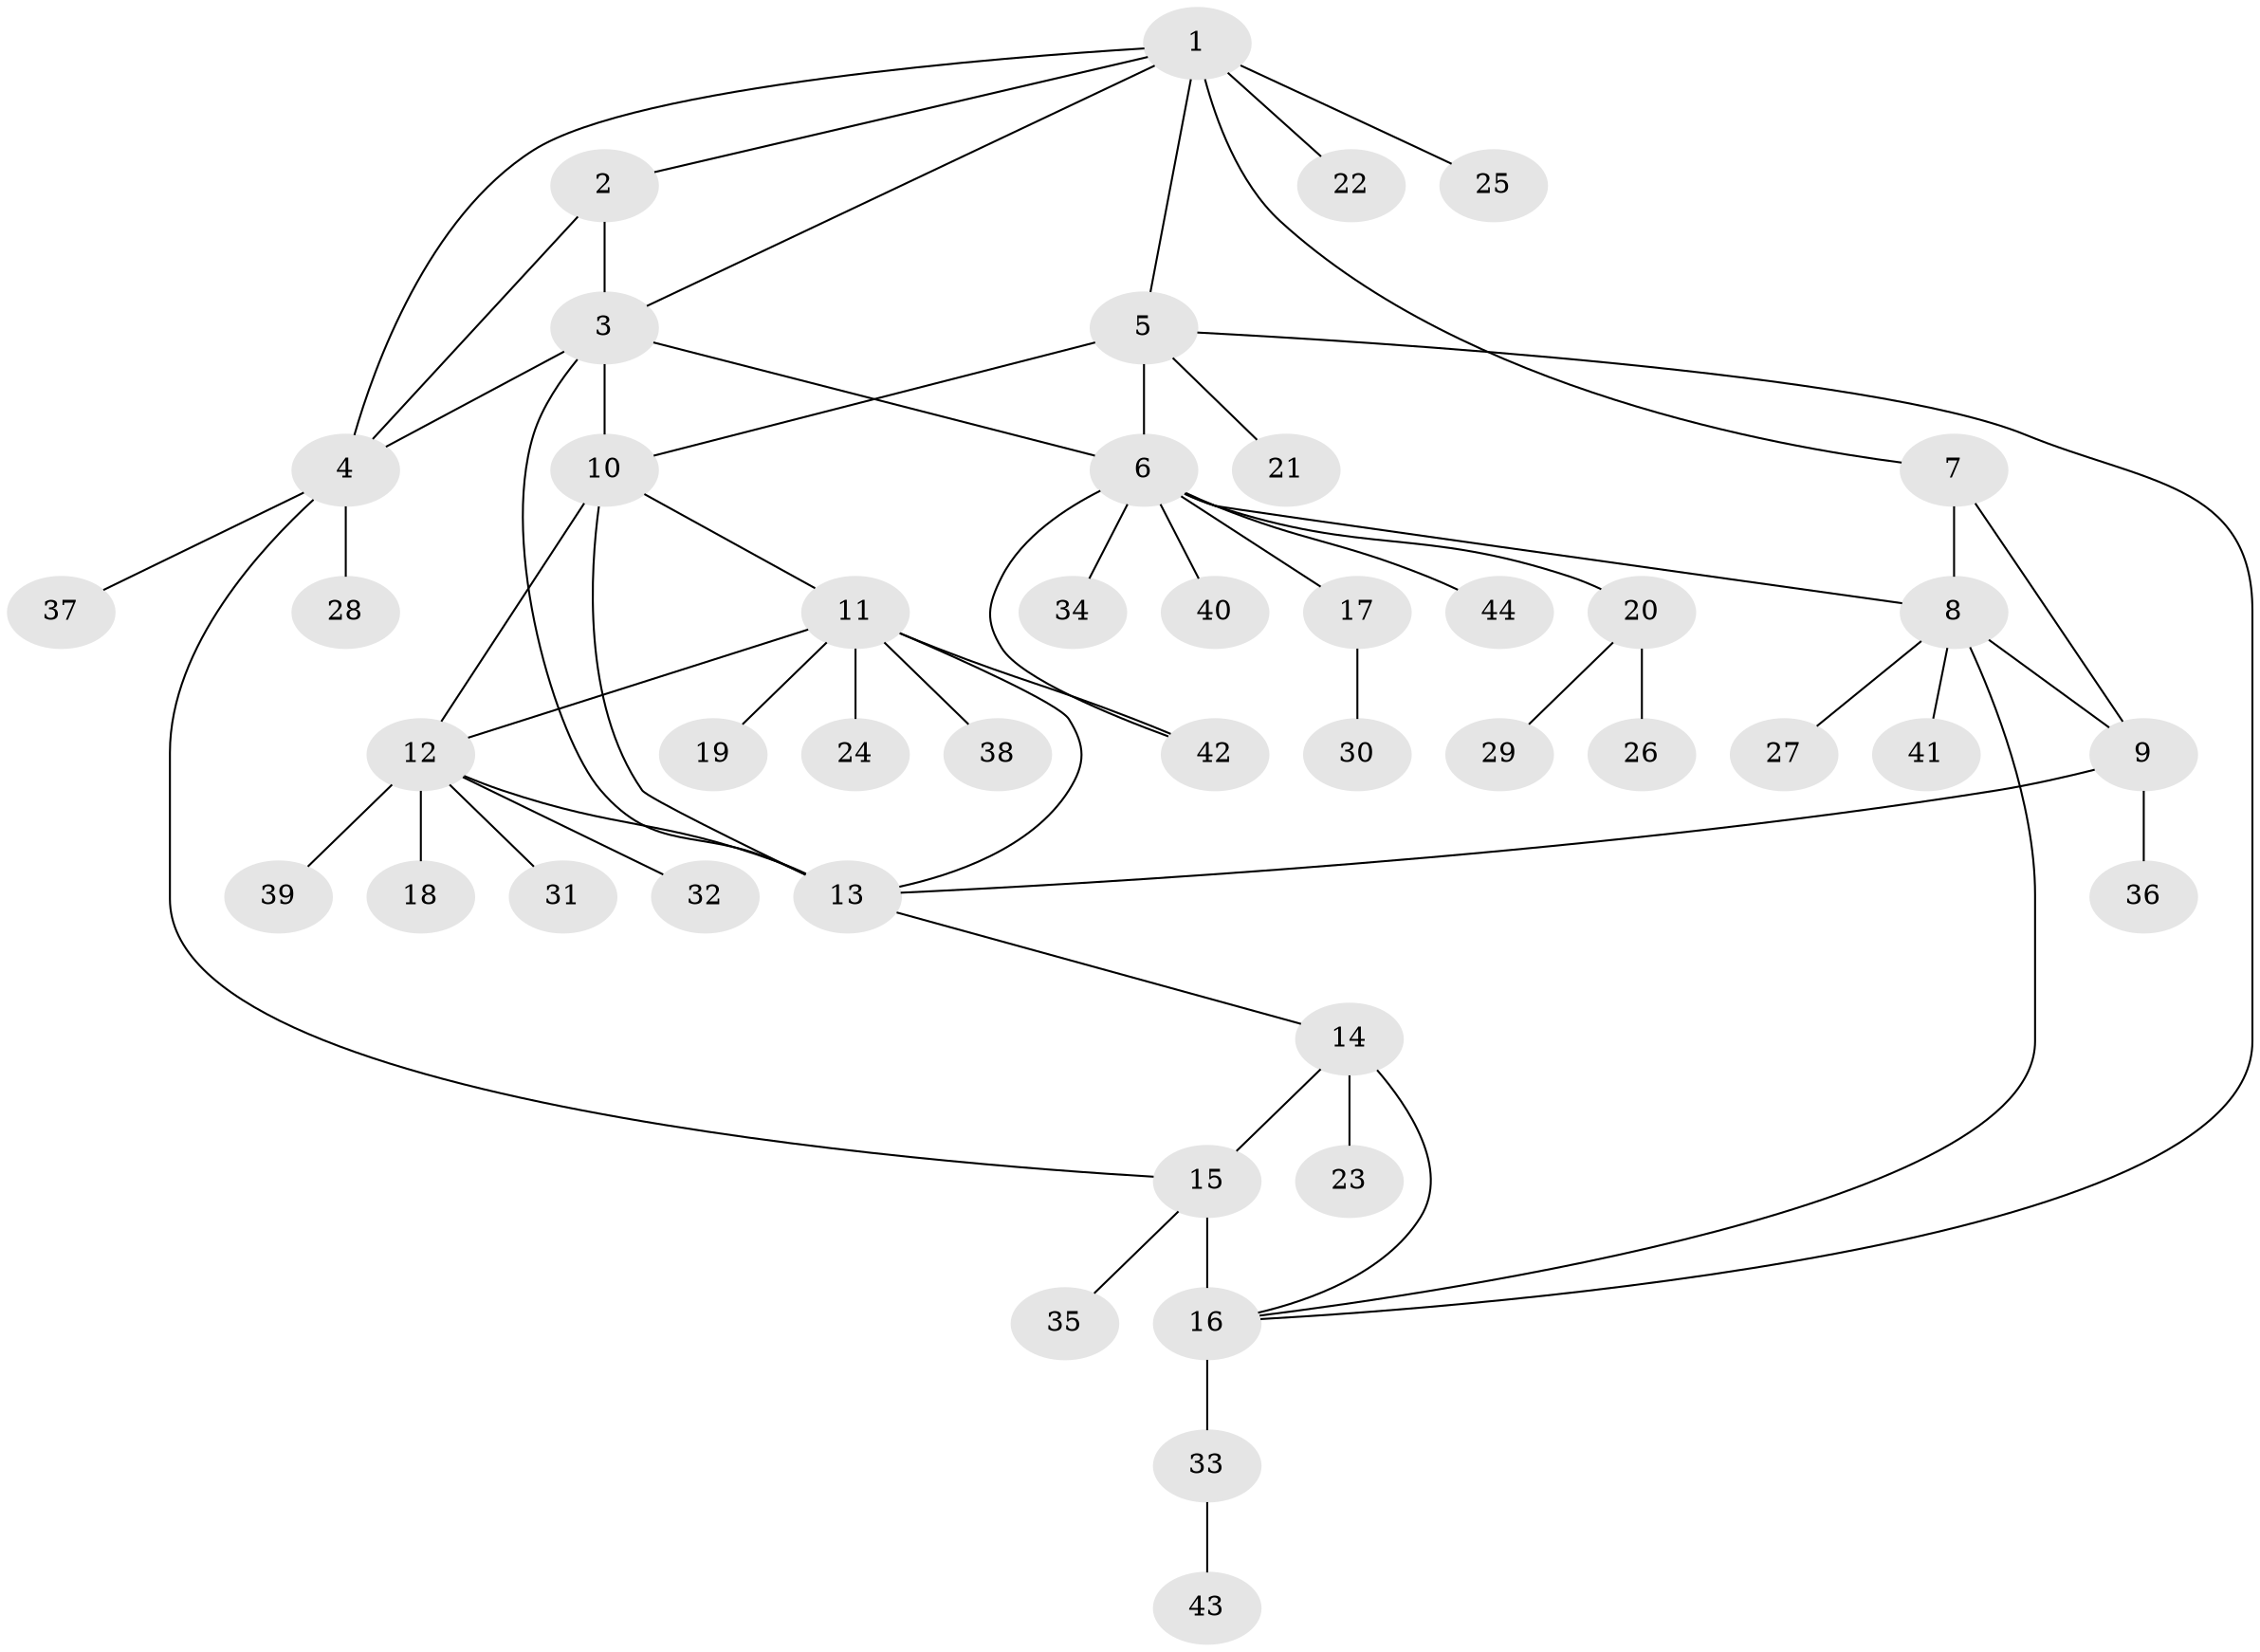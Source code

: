 // original degree distribution, {9: 0.024096385542168676, 7: 0.03614457831325301, 5: 0.060240963855421686, 4: 0.04819277108433735, 12: 0.012048192771084338, 3: 0.024096385542168676, 8: 0.03614457831325301, 6: 0.012048192771084338, 10: 0.012048192771084338, 1: 0.5783132530120482, 2: 0.1566265060240964}
// Generated by graph-tools (version 1.1) at 2025/37/03/09/25 02:37:22]
// undirected, 44 vertices, 60 edges
graph export_dot {
graph [start="1"]
  node [color=gray90,style=filled];
  1;
  2;
  3;
  4;
  5;
  6;
  7;
  8;
  9;
  10;
  11;
  12;
  13;
  14;
  15;
  16;
  17;
  18;
  19;
  20;
  21;
  22;
  23;
  24;
  25;
  26;
  27;
  28;
  29;
  30;
  31;
  32;
  33;
  34;
  35;
  36;
  37;
  38;
  39;
  40;
  41;
  42;
  43;
  44;
  1 -- 2 [weight=1.0];
  1 -- 3 [weight=1.0];
  1 -- 4 [weight=1.0];
  1 -- 5 [weight=1.0];
  1 -- 7 [weight=1.0];
  1 -- 22 [weight=2.0];
  1 -- 25 [weight=1.0];
  2 -- 3 [weight=4.0];
  2 -- 4 [weight=1.0];
  3 -- 4 [weight=1.0];
  3 -- 6 [weight=1.0];
  3 -- 10 [weight=1.0];
  3 -- 13 [weight=1.0];
  4 -- 15 [weight=1.0];
  4 -- 28 [weight=1.0];
  4 -- 37 [weight=1.0];
  5 -- 6 [weight=3.0];
  5 -- 10 [weight=1.0];
  5 -- 16 [weight=1.0];
  5 -- 21 [weight=2.0];
  6 -- 8 [weight=1.0];
  6 -- 17 [weight=1.0];
  6 -- 20 [weight=1.0];
  6 -- 34 [weight=1.0];
  6 -- 40 [weight=1.0];
  6 -- 42 [weight=1.0];
  6 -- 44 [weight=1.0];
  7 -- 8 [weight=2.0];
  7 -- 9 [weight=2.0];
  8 -- 9 [weight=1.0];
  8 -- 16 [weight=1.0];
  8 -- 27 [weight=1.0];
  8 -- 41 [weight=1.0];
  9 -- 13 [weight=1.0];
  9 -- 36 [weight=1.0];
  10 -- 11 [weight=1.0];
  10 -- 12 [weight=1.0];
  10 -- 13 [weight=3.0];
  11 -- 12 [weight=1.0];
  11 -- 13 [weight=1.0];
  11 -- 19 [weight=1.0];
  11 -- 24 [weight=1.0];
  11 -- 38 [weight=1.0];
  11 -- 42 [weight=1.0];
  12 -- 13 [weight=1.0];
  12 -- 18 [weight=1.0];
  12 -- 31 [weight=1.0];
  12 -- 32 [weight=1.0];
  12 -- 39 [weight=1.0];
  13 -- 14 [weight=1.0];
  14 -- 15 [weight=1.0];
  14 -- 16 [weight=2.0];
  14 -- 23 [weight=2.0];
  15 -- 16 [weight=6.0];
  15 -- 35 [weight=1.0];
  16 -- 33 [weight=1.0];
  17 -- 30 [weight=1.0];
  20 -- 26 [weight=1.0];
  20 -- 29 [weight=1.0];
  33 -- 43 [weight=1.0];
}
